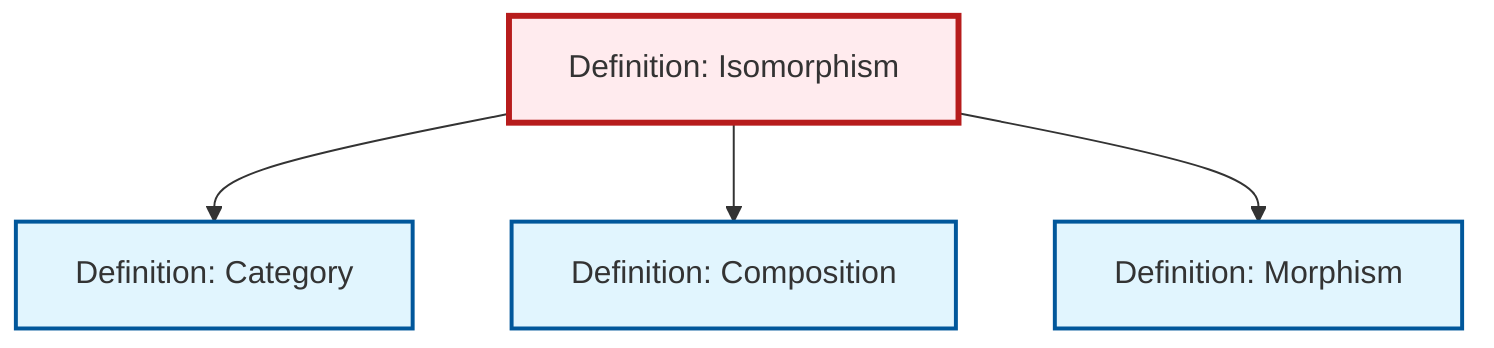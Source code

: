 graph TD
    classDef definition fill:#e1f5fe,stroke:#01579b,stroke-width:2px
    classDef theorem fill:#f3e5f5,stroke:#4a148c,stroke-width:2px
    classDef axiom fill:#fff3e0,stroke:#e65100,stroke-width:2px
    classDef example fill:#e8f5e9,stroke:#1b5e20,stroke-width:2px
    classDef current fill:#ffebee,stroke:#b71c1c,stroke-width:3px
    def-composition["Definition: Composition"]:::definition
    def-category["Definition: Category"]:::definition
    def-morphism["Definition: Morphism"]:::definition
    def-isomorphism["Definition: Isomorphism"]:::definition
    def-isomorphism --> def-category
    def-isomorphism --> def-composition
    def-isomorphism --> def-morphism
    class def-isomorphism current